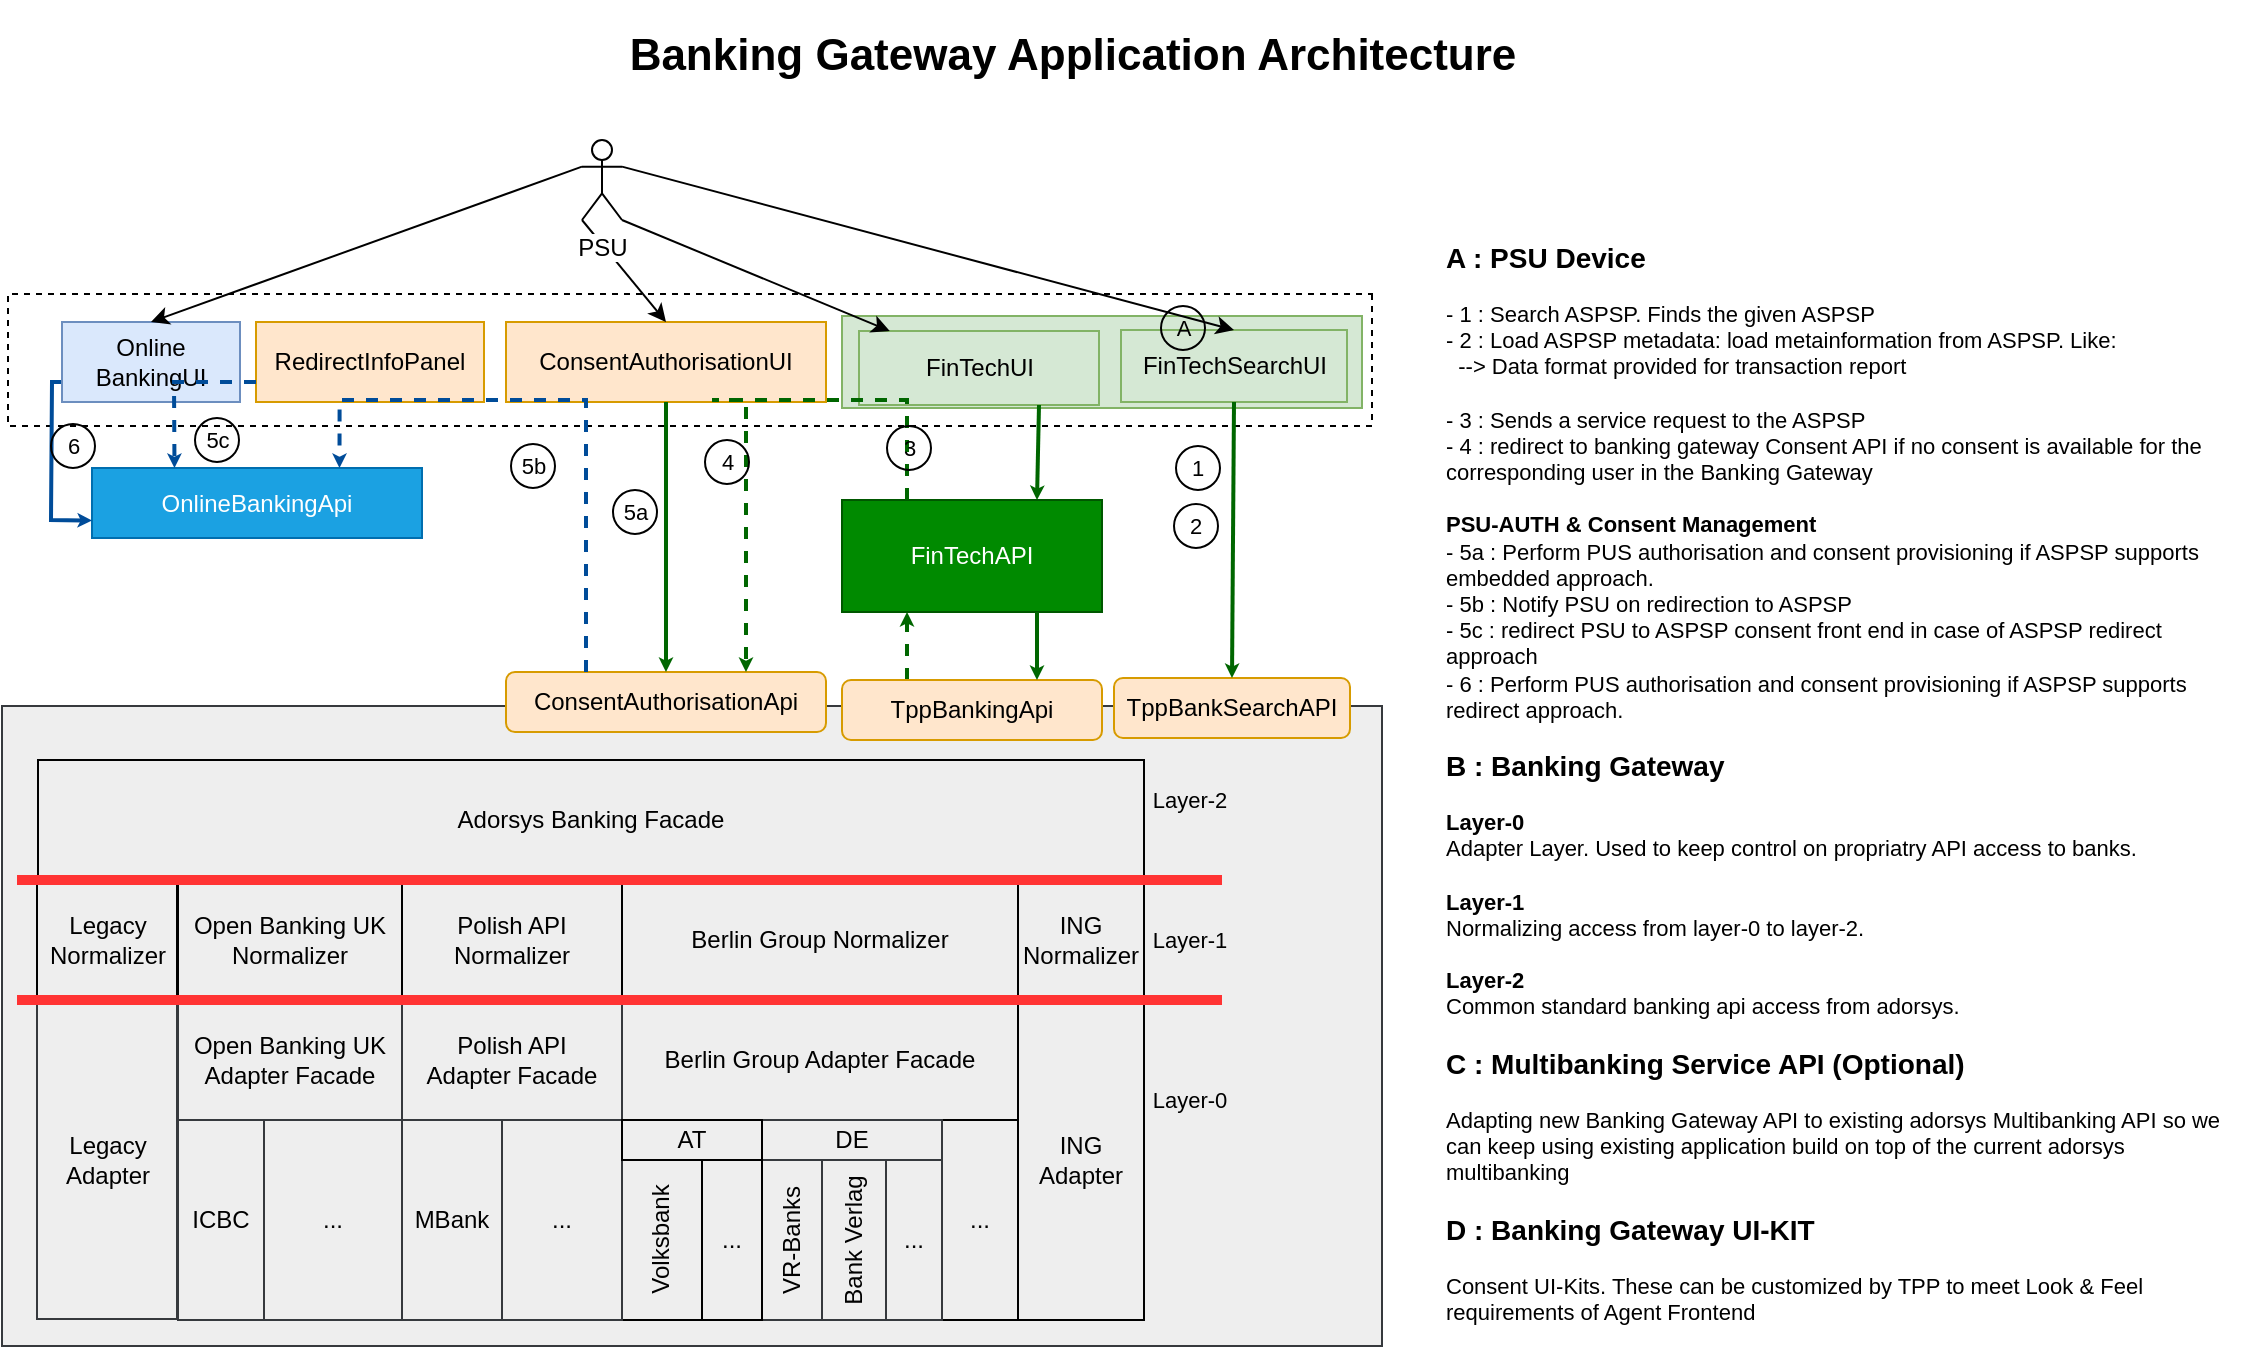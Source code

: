 <mxfile version="12.3.6" type="device" pages="1"><diagram name="BankingGatewayBigPicture" id="R2nOMEncSQoQRvJYSye2"><mxGraphModel dx="1024" dy="707" grid="1" gridSize="10" guides="1" tooltips="1" connect="1" arrows="1" fold="1" page="1" pageScale="1" pageWidth="1169" pageHeight="827" background="#ffffff" math="0" shadow="0"><root><mxCell id="wmxjfGm1LF556sVevPOi-0"/><mxCell id="wmxjfGm1LF556sVevPOi-1" parent="wmxjfGm1LF556sVevPOi-0"/><mxCell id="wmxjfGm1LF556sVevPOi-2" value="" style="rounded=0;whiteSpace=wrap;html=1;strokeColor=#000000;strokeWidth=1;rotation=90;dashed=1;fillColor=#FFFFFF;fontColor=#000000;" parent="wmxjfGm1LF556sVevPOi-1" vertex="1"><mxGeometry x="351" y="-131" width="66" height="682" as="geometry"/></mxCell><mxCell id="wmxjfGm1LF556sVevPOi-3" value="" style="rounded=0;whiteSpace=wrap;html=1;rotation=0;fillColor=#d5e8d4;strokeColor=#82b366;fontColor=#000000;" parent="wmxjfGm1LF556sVevPOi-1" vertex="1"><mxGeometry x="460" y="188" width="260" height="46" as="geometry"/></mxCell><mxCell id="wmxjfGm1LF556sVevPOi-4" value="" style="rounded=0;whiteSpace=wrap;html=1;strokeColor=#36393d;strokeWidth=1;fillColor=#eeeeee;fontSize=11;" parent="wmxjfGm1LF556sVevPOi-1" vertex="1"><mxGeometry x="40" y="383" width="690" height="320" as="geometry"/></mxCell><mxCell id="wmxjfGm1LF556sVevPOi-5" value="Berlin Group Adapter Facade" style="rounded=0;whiteSpace=wrap;html=1;strokeColor=#000000;strokeWidth=1;fillColor=none;fontColor=#000000;" parent="wmxjfGm1LF556sVevPOi-1" vertex="1"><mxGeometry x="350" y="530" width="198" height="60" as="geometry"/></mxCell><mxCell id="wmxjfGm1LF556sVevPOi-6" value="Volksbank" style="rounded=0;whiteSpace=wrap;html=1;strokeColor=#000000;strokeWidth=1;fillColor=none;fontColor=#000000;flipH=1;flipV=1;horizontal=0;" parent="wmxjfGm1LF556sVevPOi-1" vertex="1"><mxGeometry x="349" y="610" width="41" height="80" as="geometry"/></mxCell><mxCell id="wmxjfGm1LF556sVevPOi-7" value="VR-Banks" style="rounded=0;whiteSpace=wrap;html=1;strokeWidth=1;flipV=0;flipH=0;direction=east;verticalAlign=middle;horizontal=0;fillColor=#eeeeee;strokeColor=#36393d;fontColor=#000000;" parent="wmxjfGm1LF556sVevPOi-1" vertex="1"><mxGeometry x="420" y="610" width="30" height="80" as="geometry"/></mxCell><mxCell id="wmxjfGm1LF556sVevPOi-8" value="..." style="rounded=0;whiteSpace=wrap;html=1;strokeColor=#000000;strokeWidth=1;fillColor=none;fontColor=#000000;" parent="wmxjfGm1LF556sVevPOi-1" vertex="1"><mxGeometry x="510" y="590" width="38" height="100" as="geometry"/></mxCell><mxCell id="wmxjfGm1LF556sVevPOi-9" value="ING&lt;br&gt;Adapter" style="rounded=0;whiteSpace=wrap;html=1;strokeColor=#000000;strokeWidth=1;fillColor=none;fontColor=#000000;" parent="wmxjfGm1LF556sVevPOi-1" vertex="1"><mxGeometry x="548" y="530" width="63" height="160" as="geometry"/></mxCell><mxCell id="wmxjfGm1LF556sVevPOi-10" value="Adorsys Banking Facade" style="rounded=0;whiteSpace=wrap;html=1;strokeColor=#000000;strokeWidth=1;fillColor=none;fontColor=#000000;" parent="wmxjfGm1LF556sVevPOi-1" vertex="1"><mxGeometry x="58" y="410" width="553" height="60" as="geometry"/></mxCell><mxCell id="wmxjfGm1LF556sVevPOi-11" value="Legacy&lt;br&gt;Adapter" style="rounded=0;whiteSpace=wrap;html=1;strokeWidth=1;fillColor=#eeeeee;strokeColor=#36393d;fontColor=#000000;" parent="wmxjfGm1LF556sVevPOi-1" vertex="1"><mxGeometry x="57.5" y="529.5" width="70" height="160" as="geometry"/></mxCell><mxCell id="wmxjfGm1LF556sVevPOi-12" value="Open Banking UK Adapter Facade" style="rounded=0;whiteSpace=wrap;html=1;strokeWidth=1;fillColor=#eeeeee;strokeColor=#36393d;fontColor=#000000;" parent="wmxjfGm1LF556sVevPOi-1" vertex="1"><mxGeometry x="128" y="530" width="112" height="60" as="geometry"/></mxCell><mxCell id="wmxjfGm1LF556sVevPOi-13" value="ICBC" style="rounded=0;whiteSpace=wrap;html=1;strokeWidth=1;fillColor=#eeeeee;strokeColor=#36393d;fontColor=#000000;" parent="wmxjfGm1LF556sVevPOi-1" vertex="1"><mxGeometry x="128" y="590" width="43" height="100" as="geometry"/></mxCell><mxCell id="wmxjfGm1LF556sVevPOi-14" value="..." style="rounded=0;whiteSpace=wrap;html=1;strokeWidth=1;fillColor=#eeeeee;strokeColor=#36393d;fontColor=#000000;" parent="wmxjfGm1LF556sVevPOi-1" vertex="1"><mxGeometry x="171" y="590" width="69" height="100" as="geometry"/></mxCell><mxCell id="wmxjfGm1LF556sVevPOi-15" value="ING&lt;br&gt;Normalizer" style="rounded=0;whiteSpace=wrap;html=1;strokeColor=#000000;strokeWidth=1;fillColor=none;fontColor=#000000;" parent="wmxjfGm1LF556sVevPOi-1" vertex="1"><mxGeometry x="548" y="470" width="63" height="60" as="geometry"/></mxCell><mxCell id="wmxjfGm1LF556sVevPOi-16" value="Berlin Group Normalizer" style="rounded=0;whiteSpace=wrap;html=1;strokeColor=#000000;strokeWidth=1;fillColor=none;fontColor=#000000;" parent="wmxjfGm1LF556sVevPOi-1" vertex="1"><mxGeometry x="350" y="470" width="198" height="60" as="geometry"/></mxCell><mxCell id="wmxjfGm1LF556sVevPOi-17" value="Open Banking UK&lt;br&gt;Normalizer" style="rounded=0;whiteSpace=wrap;html=1;strokeColor=#000000;strokeWidth=1;fillColor=none;fontColor=#000000;" parent="wmxjfGm1LF556sVevPOi-1" vertex="1"><mxGeometry x="128" y="470" width="112" height="60" as="geometry"/></mxCell><mxCell id="wmxjfGm1LF556sVevPOi-18" value="Legacy&lt;br&gt;Normalizer" style="rounded=0;whiteSpace=wrap;html=1;strokeColor=#000000;strokeWidth=1;fillColor=none;fontColor=#000000;" parent="wmxjfGm1LF556sVevPOi-1" vertex="1"><mxGeometry x="57.5" y="469.5" width="70" height="60" as="geometry"/></mxCell><mxCell id="wmxjfGm1LF556sVevPOi-19" value="Layer-0" style="text;html=1;strokeColor=none;fillColor=none;align=center;verticalAlign=middle;whiteSpace=wrap;rounded=0;fontSize=11;fontColor=#000000;" parent="wmxjfGm1LF556sVevPOi-1" vertex="1"><mxGeometry x="598.5" y="569.5" width="70" height="20" as="geometry"/></mxCell><mxCell id="wmxjfGm1LF556sVevPOi-20" value="Layer-1" style="text;html=1;strokeColor=none;fillColor=none;align=center;verticalAlign=middle;whiteSpace=wrap;rounded=0;fontSize=11;fontColor=#000000;" parent="wmxjfGm1LF556sVevPOi-1" vertex="1"><mxGeometry x="598.5" y="489.5" width="70" height="20" as="geometry"/></mxCell><mxCell id="wmxjfGm1LF556sVevPOi-21" value="Layer-2" style="text;html=1;strokeColor=none;fillColor=none;align=center;verticalAlign=middle;whiteSpace=wrap;rounded=0;fontSize=11;fontColor=#000000;" parent="wmxjfGm1LF556sVevPOi-1" vertex="1"><mxGeometry x="598.5" y="419.5" width="70" height="20" as="geometry"/></mxCell><mxCell id="wmxjfGm1LF556sVevPOi-22" value="ConsentAuthorisationUI" style="rounded=0;whiteSpace=wrap;html=1;fillColor=#ffe6cc;strokeColor=#d79b00;fontColor=#000000;" parent="wmxjfGm1LF556sVevPOi-1" vertex="1"><mxGeometry x="292" y="191" width="160" height="40" as="geometry"/></mxCell><mxCell id="wmxjfGm1LF556sVevPOi-23" value="RedirectInfoPanel" style="rounded=0;whiteSpace=wrap;html=1;fillColor=#ffe6cc;strokeColor=#d79b00;fontColor=#000000;" parent="wmxjfGm1LF556sVevPOi-1" vertex="1"><mxGeometry x="167" y="191" width="114" height="40" as="geometry"/></mxCell><mxCell id="wmxjfGm1LF556sVevPOi-24" value="FinTechSearchUI" style="rounded=0;whiteSpace=wrap;html=1;fillColor=#d5e8d4;strokeColor=#82b366;fontColor=#000000;" parent="wmxjfGm1LF556sVevPOi-1" vertex="1"><mxGeometry x="599.5" y="195" width="113" height="36" as="geometry"/></mxCell><mxCell id="wmxjfGm1LF556sVevPOi-25" value="FinTechUI" style="rounded=0;whiteSpace=wrap;html=1;rotation=0;fillColor=#d5e8d4;strokeColor=#82b366;fontColor=#000000;" parent="wmxjfGm1LF556sVevPOi-1" vertex="1"><mxGeometry x="468.5" y="195.5" width="120" height="37" as="geometry"/></mxCell><mxCell id="wmxjfGm1LF556sVevPOi-26" value="FinTechAPI" style="rounded=0;whiteSpace=wrap;html=1;rotation=0;fillColor=#008a00;strokeColor=#005700;fontColor=#ffffff;" parent="wmxjfGm1LF556sVevPOi-1" vertex="1"><mxGeometry x="460" y="280" width="130" height="56" as="geometry"/></mxCell><mxCell id="wmxjfGm1LF556sVevPOi-27" style="edgeStyle=none;rounded=0;orthogonalLoop=1;jettySize=auto;html=1;exitX=0.75;exitY=1;exitDx=0;exitDy=0;entryX=0.75;entryY=0;entryDx=0;entryDy=0;endSize=1;strokeColor=#006600;strokeWidth=2;fontSize=11;fontColor=#000000;" parent="wmxjfGm1LF556sVevPOi-1" source="wmxjfGm1LF556sVevPOi-25" target="wmxjfGm1LF556sVevPOi-26" edge="1"><mxGeometry relative="1" as="geometry"/></mxCell><mxCell id="wmxjfGm1LF556sVevPOi-28" value="TppBankSearchAPI" style="rounded=1;whiteSpace=wrap;html=1;rotation=0;fillColor=#ffe6cc;strokeColor=#d79b00;fontColor=#000000;" parent="wmxjfGm1LF556sVevPOi-1" vertex="1"><mxGeometry x="596" y="369" width="118" height="30" as="geometry"/></mxCell><mxCell id="wmxjfGm1LF556sVevPOi-29" style="rounded=0;orthogonalLoop=1;jettySize=auto;html=1;exitX=0.5;exitY=1;exitDx=0;exitDy=0;entryX=0.5;entryY=0;entryDx=0;entryDy=0;endSize=1;strokeColor=#006600;strokeWidth=2;fontSize=11;fontColor=#000000;" parent="wmxjfGm1LF556sVevPOi-1" source="wmxjfGm1LF556sVevPOi-24" target="wmxjfGm1LF556sVevPOi-28" edge="1"><mxGeometry relative="1" as="geometry"/></mxCell><mxCell id="wmxjfGm1LF556sVevPOi-30" value="ConsentAuthorisationApi" style="rounded=1;whiteSpace=wrap;html=1;rotation=0;fillColor=#ffe6cc;strokeColor=#d79b00;fontColor=#000000;" parent="wmxjfGm1LF556sVevPOi-1" vertex="1"><mxGeometry x="292" y="366" width="160" height="30" as="geometry"/></mxCell><mxCell id="wmxjfGm1LF556sVevPOi-31" style="edgeStyle=orthogonalEdgeStyle;rounded=0;orthogonalLoop=1;jettySize=auto;html=1;exitX=0.5;exitY=1;exitDx=0;exitDy=0;endSize=1;strokeColor=#006600;strokeWidth=2;fontSize=11;fontColor=#000000;" parent="wmxjfGm1LF556sVevPOi-1" source="wmxjfGm1LF556sVevPOi-22" target="wmxjfGm1LF556sVevPOi-30" edge="1"><mxGeometry relative="1" as="geometry"/></mxCell><mxCell id="wmxjfGm1LF556sVevPOi-32" style="edgeStyle=orthogonalEdgeStyle;rounded=0;orthogonalLoop=1;jettySize=auto;html=1;exitX=0.25;exitY=0;exitDx=0;exitDy=0;entryX=0.75;entryY=0;entryDx=0;entryDy=0;dashed=1;endSize=1;strokeColor=#006600;strokeWidth=2;fontSize=11;fontColor=#000000;" parent="wmxjfGm1LF556sVevPOi-1" source="wmxjfGm1LF556sVevPOi-26" target="wmxjfGm1LF556sVevPOi-30" edge="1"><mxGeometry relative="1" as="geometry"><Array as="points"><mxPoint x="395" y="230"/><mxPoint x="334" y="230"/></Array></mxGeometry></mxCell><mxCell id="wmxjfGm1LF556sVevPOi-33" style="edgeStyle=none;rounded=0;orthogonalLoop=1;jettySize=auto;html=1;exitX=0.25;exitY=0;exitDx=0;exitDy=0;entryX=0.25;entryY=1;entryDx=0;entryDy=0;dashed=1;endSize=1;strokeColor=#006600;strokeWidth=2;fontSize=11;fontColor=#000000;" parent="wmxjfGm1LF556sVevPOi-1" source="wmxjfGm1LF556sVevPOi-34" target="wmxjfGm1LF556sVevPOi-26" edge="1"><mxGeometry relative="1" as="geometry"/></mxCell><mxCell id="wmxjfGm1LF556sVevPOi-34" value="TppBankingApi" style="rounded=1;whiteSpace=wrap;html=1;rotation=0;fillColor=#ffe6cc;strokeColor=#d79b00;fontColor=#000000;" parent="wmxjfGm1LF556sVevPOi-1" vertex="1"><mxGeometry x="460" y="370" width="130" height="30" as="geometry"/></mxCell><mxCell id="wmxjfGm1LF556sVevPOi-35" style="edgeStyle=none;rounded=0;orthogonalLoop=1;jettySize=auto;html=1;exitX=0.75;exitY=1;exitDx=0;exitDy=0;entryX=0.75;entryY=0;entryDx=0;entryDy=0;endSize=1;strokeColor=#006600;strokeWidth=2;fontSize=11;fontColor=#000000;" parent="wmxjfGm1LF556sVevPOi-1" source="wmxjfGm1LF556sVevPOi-26" target="wmxjfGm1LF556sVevPOi-34" edge="1"><mxGeometry relative="1" as="geometry"/></mxCell><mxCell id="wmxjfGm1LF556sVevPOi-36" value="OnlineBankingApi" style="rounded=0;whiteSpace=wrap;html=1;rotation=0;fillColor=#1ba1e2;strokeColor=#006EAF;fontColor=#ffffff;" parent="wmxjfGm1LF556sVevPOi-1" vertex="1"><mxGeometry x="85" y="264" width="165" height="35" as="geometry"/></mxCell><mxCell id="wmxjfGm1LF556sVevPOi-37" style="edgeStyle=none;rounded=0;orthogonalLoop=1;jettySize=auto;html=1;exitX=0;exitY=0.75;exitDx=0;exitDy=0;entryX=0;entryY=0.75;entryDx=0;entryDy=0;endSize=1;strokeColor=#004C99;strokeWidth=2;fontSize=11;fontColor=#000000;" parent="wmxjfGm1LF556sVevPOi-1" source="wmxjfGm1LF556sVevPOi-38" target="wmxjfGm1LF556sVevPOi-36" edge="1"><mxGeometry relative="1" as="geometry"><Array as="points"><mxPoint x="65" y="221"/><mxPoint x="64.5" y="290"/></Array></mxGeometry></mxCell><mxCell id="wmxjfGm1LF556sVevPOi-38" value="Online&lt;br&gt;BankingUI" style="rounded=0;whiteSpace=wrap;html=1;fillColor=#dae8fc;strokeColor=#6c8ebf;fontColor=#000000;" parent="wmxjfGm1LF556sVevPOi-1" vertex="1"><mxGeometry x="70" y="191" width="89" height="40" as="geometry"/></mxCell><mxCell id="wmxjfGm1LF556sVevPOi-39" style="edgeStyle=orthogonalEdgeStyle;rounded=0;orthogonalLoop=1;jettySize=auto;html=1;exitX=0.25;exitY=0;exitDx=0;exitDy=0;entryX=0.75;entryY=0;entryDx=0;entryDy=0;dashed=1;endSize=1;strokeColor=#004C99;strokeWidth=2;fontSize=11;fontColor=#000000;" parent="wmxjfGm1LF556sVevPOi-1" source="wmxjfGm1LF556sVevPOi-30" target="wmxjfGm1LF556sVevPOi-36" edge="1"><mxGeometry relative="1" as="geometry"><Array as="points"><mxPoint x="292" y="230"/><mxPoint x="220" y="230"/></Array></mxGeometry></mxCell><mxCell id="wmxjfGm1LF556sVevPOi-40" style="edgeStyle=none;rounded=0;orthogonalLoop=1;jettySize=auto;html=1;exitX=0;exitY=0.75;exitDx=0;exitDy=0;entryX=0.25;entryY=0;entryDx=0;entryDy=0;dashed=1;endSize=1;strokeColor=#004C99;strokeWidth=2;fontSize=11;fontColor=#000000;" parent="wmxjfGm1LF556sVevPOi-1" source="wmxjfGm1LF556sVevPOi-23" target="wmxjfGm1LF556sVevPOi-36" edge="1"><mxGeometry relative="1" as="geometry"><Array as="points"><mxPoint x="126" y="221"/></Array></mxGeometry></mxCell><mxCell id="wmxjfGm1LF556sVevPOi-42" value="&lt;b&gt;&lt;font style=&quot;font-size: 14px&quot;&gt;A : PSU Device&lt;/font&gt;&lt;/b&gt;&lt;br&gt;&lt;br&gt;- 1 : Search ASPSP. Finds the given ASPSP&lt;br&gt;- 2 : Load ASPSP metadata: load metainformation from ASPSP. Like:&lt;br&gt;&amp;nbsp; --&amp;gt; Data format provided for transaction report&lt;br&gt;&lt;br&gt;- 3 : Sends a service request to the ASPSP&lt;br&gt;- 4 : redirect to banking gateway Consent API if no consent is available for the corresponding user in the Banking Gateway&lt;br&gt;&lt;br&gt;&lt;b&gt;PSU-AUTH &amp;amp; Consent Management&lt;/b&gt;&lt;br&gt;- 5a : Perform PUS authorisation and consent provisioning if ASPSP supports embedded approach.&lt;br&gt;- 5b : Notify PSU on redirection to ASPSP&lt;br&gt;- 5c : redirect PSU to ASPSP consent front end in case of ASPSP redirect approach&amp;nbsp;&lt;br&gt;- 6 : Perform PUS authorisation and consent provisioning if ASPSP supports redirect approach.&lt;br&gt;&lt;br&gt;&lt;b&gt;&lt;font style=&quot;font-size: 14px&quot;&gt;B : Banking Gateway&lt;/font&gt;&lt;/b&gt;&lt;br&gt;&lt;br&gt;&lt;b&gt;Layer-0&lt;/b&gt;&lt;br&gt;Adapter Layer. Used to keep control on propriatry API access to banks.&lt;br&gt;&lt;br&gt;&lt;b&gt;Layer-1&lt;/b&gt;&lt;br&gt;Normalizing access from layer-0 to layer-2.&lt;br&gt;&lt;br&gt;&lt;b&gt;Layer-2&lt;/b&gt;&lt;br&gt;Common standard banking api access from adorsys.&lt;br&gt;&lt;br&gt;&lt;b&gt;&lt;font style=&quot;font-size: 14px&quot;&gt;C : Multibanking Service API (Optional)&lt;/font&gt;&lt;/b&gt;&lt;br&gt;&lt;br&gt;Adapting new Banking Gateway API to existing adorsys Multibanking API so we can keep using existing application build on top of the current adorsys multibanking&lt;br&gt;&lt;br&gt;&lt;b&gt;&lt;font style=&quot;font-size: 14px&quot;&gt;D : Banking Gateway UI-KIT&lt;/font&gt;&lt;/b&gt;&lt;br&gt;&lt;br&gt;Consent UI-Kits. These can be customized by TPP to meet Look &amp;amp; Feel requirements of Agent Frontend" style="text;html=1;strokeColor=none;fillColor=none;align=left;verticalAlign=top;whiteSpace=wrap;rounded=0;fontSize=11;fontColor=#000000;" parent="wmxjfGm1LF556sVevPOi-1" vertex="1"><mxGeometry x="760" y="144" width="400" height="551" as="geometry"/></mxCell><mxCell id="wmxjfGm1LF556sVevPOi-43" value="1" style="ellipse;whiteSpace=wrap;html=1;aspect=fixed;strokeColor=#000000;strokeWidth=1;fillColor=none;fontSize=11;fontColor=#000000;" parent="wmxjfGm1LF556sVevPOi-1" vertex="1"><mxGeometry x="627" y="253" width="22" height="22" as="geometry"/></mxCell><mxCell id="wmxjfGm1LF556sVevPOi-44" value="2" style="ellipse;whiteSpace=wrap;html=1;aspect=fixed;strokeColor=#000000;strokeWidth=1;fillColor=none;fontSize=11;fontColor=#000000;" parent="wmxjfGm1LF556sVevPOi-1" vertex="1"><mxGeometry x="626" y="282" width="22" height="22" as="geometry"/></mxCell><mxCell id="wmxjfGm1LF556sVevPOi-45" value="3" style="ellipse;whiteSpace=wrap;html=1;aspect=fixed;strokeColor=#000000;strokeWidth=1;fillColor=none;fontSize=11;fontColor=#000000;" parent="wmxjfGm1LF556sVevPOi-1" vertex="1"><mxGeometry x="482.5" y="243" width="22" height="22" as="geometry"/></mxCell><mxCell id="wmxjfGm1LF556sVevPOi-46" value="4" style="ellipse;whiteSpace=wrap;html=1;aspect=fixed;strokeColor=#000000;strokeWidth=1;fillColor=none;fontSize=11;fontColor=#000000;" parent="wmxjfGm1LF556sVevPOi-1" vertex="1"><mxGeometry x="391.5" y="250" width="22" height="22" as="geometry"/></mxCell><mxCell id="wmxjfGm1LF556sVevPOi-47" value="5a" style="ellipse;whiteSpace=wrap;html=1;aspect=fixed;strokeColor=#000000;strokeWidth=1;fillColor=none;fontSize=11;fontColor=#000000;" parent="wmxjfGm1LF556sVevPOi-1" vertex="1"><mxGeometry x="345.5" y="275" width="22" height="22" as="geometry"/></mxCell><mxCell id="wmxjfGm1LF556sVevPOi-48" value="5b" style="ellipse;whiteSpace=wrap;html=1;aspect=fixed;strokeColor=#000000;strokeWidth=1;fillColor=none;fontSize=11;fontColor=#000000;" parent="wmxjfGm1LF556sVevPOi-1" vertex="1"><mxGeometry x="294.5" y="252" width="22" height="22" as="geometry"/></mxCell><mxCell id="wmxjfGm1LF556sVevPOi-49" value="5c" style="ellipse;whiteSpace=wrap;html=1;aspect=fixed;strokeColor=#000000;strokeWidth=1;fillColor=none;fontSize=11;fontColor=#000000;" parent="wmxjfGm1LF556sVevPOi-1" vertex="1"><mxGeometry x="136.5" y="239" width="22" height="22" as="geometry"/></mxCell><mxCell id="wmxjfGm1LF556sVevPOi-50" value="6" style="ellipse;whiteSpace=wrap;html=1;aspect=fixed;strokeColor=#000000;strokeWidth=1;fillColor=none;fontSize=11;fontColor=#000000;" parent="wmxjfGm1LF556sVevPOi-1" vertex="1"><mxGeometry x="64.5" y="242" width="22" height="22" as="geometry"/></mxCell><mxCell id="wmxjfGm1LF556sVevPOi-51" value="A" style="ellipse;whiteSpace=wrap;html=1;aspect=fixed;strokeColor=#000000;strokeWidth=1;fillColor=none;fontSize=11;fontColor=#000000;" parent="wmxjfGm1LF556sVevPOi-1" vertex="1"><mxGeometry x="619.5" y="183" width="22" height="22" as="geometry"/></mxCell><mxCell id="wmxjfGm1LF556sVevPOi-52" value="&lt;h1&gt;&lt;span&gt;Banking Gateway Application Architecture&lt;/span&gt;&lt;br&gt;&lt;/h1&gt;" style="text;html=1;strokeColor=none;fillColor=none;spacing=5;spacingTop=-20;whiteSpace=wrap;overflow=hidden;rounded=0;fontSize=11;fontColor=#000000;align=center;" parent="wmxjfGm1LF556sVevPOi-1" vertex="1"><mxGeometry x="321" y="40" width="509" height="60" as="geometry"/></mxCell><mxCell id="wmxjfGm1LF556sVevPOi-53" value="Polish API&lt;br&gt;Normalizer" style="rounded=0;whiteSpace=wrap;html=1;strokeColor=#000000;strokeWidth=1;fillColor=none;fontColor=#000000;" parent="wmxjfGm1LF556sVevPOi-1" vertex="1"><mxGeometry x="240" y="470" width="110" height="60" as="geometry"/></mxCell><mxCell id="wmxjfGm1LF556sVevPOi-54" value="Polish API&lt;br&gt;Adapter Facade" style="rounded=0;whiteSpace=wrap;html=1;strokeWidth=1;fillColor=#eeeeee;strokeColor=#36393d;fontColor=#000000;" parent="wmxjfGm1LF556sVevPOi-1" vertex="1"><mxGeometry x="240" y="530" width="110" height="60" as="geometry"/></mxCell><mxCell id="wmxjfGm1LF556sVevPOi-55" value="MBank" style="rounded=0;whiteSpace=wrap;html=1;strokeWidth=1;fillColor=#eeeeee;strokeColor=#36393d;fontColor=#000000;" parent="wmxjfGm1LF556sVevPOi-1" vertex="1"><mxGeometry x="240" y="590" width="50" height="100" as="geometry"/></mxCell><mxCell id="wmxjfGm1LF556sVevPOi-56" value="..." style="rounded=0;whiteSpace=wrap;html=1;strokeWidth=1;fillColor=#eeeeee;strokeColor=#36393d;fontColor=#000000;" parent="wmxjfGm1LF556sVevPOi-1" vertex="1"><mxGeometry x="290" y="590" width="60" height="100" as="geometry"/></mxCell><mxCell id="wmxjfGm1LF556sVevPOi-57" value="" style="endArrow=none;html=1;fontColor=#000000;fontSize=11;strokeWidth=5;strokeColor=#FF3333;" parent="wmxjfGm1LF556sVevPOi-1" edge="1"><mxGeometry width="50" height="50" relative="1" as="geometry"><mxPoint x="47.5" y="470" as="sourcePoint"/><mxPoint x="650" y="470" as="targetPoint"/></mxGeometry></mxCell><mxCell id="wmxjfGm1LF556sVevPOi-58" value="" style="endArrow=none;html=1;fontColor=#000000;fontSize=11;strokeWidth=5;strokeColor=#FF3333;" parent="wmxjfGm1LF556sVevPOi-1" edge="1"><mxGeometry width="50" height="50" relative="1" as="geometry"><mxPoint x="47.5" y="530" as="sourcePoint"/><mxPoint x="650" y="530" as="targetPoint"/></mxGeometry></mxCell><mxCell id="wmxjfGm1LF556sVevPOi-59" value="DE" style="rounded=0;whiteSpace=wrap;html=1;strokeWidth=1;fillColor=#eeeeee;strokeColor=#36393d;fontColor=#000000;" parent="wmxjfGm1LF556sVevPOi-1" vertex="1"><mxGeometry x="420" y="590" width="90" height="20" as="geometry"/></mxCell><mxCell id="wmxjfGm1LF556sVevPOi-60" value="Bank Verlag" style="rounded=0;whiteSpace=wrap;html=1;strokeWidth=1;horizontal=0;fillColor=#eeeeee;strokeColor=#36393d;fontColor=#000000;" parent="wmxjfGm1LF556sVevPOi-1" vertex="1"><mxGeometry x="450" y="610" width="32" height="80" as="geometry"/></mxCell><mxCell id="wmxjfGm1LF556sVevPOi-61" value="..." style="rounded=0;whiteSpace=wrap;html=1;strokeWidth=1;fillColor=#eeeeee;strokeColor=#36393d;fontColor=#000000;" parent="wmxjfGm1LF556sVevPOi-1" vertex="1"><mxGeometry x="482" y="610" width="28" height="80" as="geometry"/></mxCell><mxCell id="wmxjfGm1LF556sVevPOi-62" value="AT" style="rounded=0;whiteSpace=wrap;html=1;strokeColor=#000000;strokeWidth=1;fillColor=none;fontColor=#000000;" parent="wmxjfGm1LF556sVevPOi-1" vertex="1"><mxGeometry x="350" y="590" width="70" height="20" as="geometry"/></mxCell><mxCell id="wmxjfGm1LF556sVevPOi-63" value="..." style="rounded=0;whiteSpace=wrap;html=1;strokeColor=#000000;strokeWidth=1;fillColor=none;fontColor=#000000;" parent="wmxjfGm1LF556sVevPOi-1" vertex="1"><mxGeometry x="390" y="610" width="30" height="80" as="geometry"/></mxCell><mxCell id="Be2fbNcRCHFxnrJg7rKs-4" style="rounded=0;orthogonalLoop=1;jettySize=auto;html=1;exitX=1;exitY=1;exitDx=0;exitDy=0;exitPerimeter=0;" parent="wmxjfGm1LF556sVevPOi-1" source="Be2fbNcRCHFxnrJg7rKs-0" target="wmxjfGm1LF556sVevPOi-25" edge="1"><mxGeometry relative="1" as="geometry"/></mxCell><mxCell id="Be2fbNcRCHFxnrJg7rKs-5" style="edgeStyle=none;rounded=0;orthogonalLoop=1;jettySize=auto;html=1;exitX=1;exitY=0.333;exitDx=0;exitDy=0;exitPerimeter=0;entryX=0.5;entryY=0;entryDx=0;entryDy=0;" parent="wmxjfGm1LF556sVevPOi-1" source="Be2fbNcRCHFxnrJg7rKs-0" target="wmxjfGm1LF556sVevPOi-24" edge="1"><mxGeometry relative="1" as="geometry"/></mxCell><mxCell id="Be2fbNcRCHFxnrJg7rKs-6" style="edgeStyle=none;rounded=0;orthogonalLoop=1;jettySize=auto;html=1;exitX=0;exitY=1;exitDx=0;exitDy=0;exitPerimeter=0;entryX=0.5;entryY=0;entryDx=0;entryDy=0;" parent="wmxjfGm1LF556sVevPOi-1" source="Be2fbNcRCHFxnrJg7rKs-0" target="wmxjfGm1LF556sVevPOi-22" edge="1"><mxGeometry relative="1" as="geometry"/></mxCell><mxCell id="Be2fbNcRCHFxnrJg7rKs-7" style="edgeStyle=none;rounded=0;orthogonalLoop=1;jettySize=auto;html=1;exitX=0;exitY=0.333;exitDx=0;exitDy=0;exitPerimeter=0;entryX=0.5;entryY=0;entryDx=0;entryDy=0;" parent="wmxjfGm1LF556sVevPOi-1" source="Be2fbNcRCHFxnrJg7rKs-0" target="wmxjfGm1LF556sVevPOi-38" edge="1"><mxGeometry relative="1" as="geometry"/></mxCell><mxCell id="Be2fbNcRCHFxnrJg7rKs-0" value="PSU" style="shape=umlActor;verticalLabelPosition=bottom;labelBackgroundColor=#ffffff;verticalAlign=top;html=1;outlineConnect=0;" parent="wmxjfGm1LF556sVevPOi-1" vertex="1"><mxGeometry x="330" y="100" width="20" height="40" as="geometry"/></mxCell></root></mxGraphModel></diagram></mxfile>
